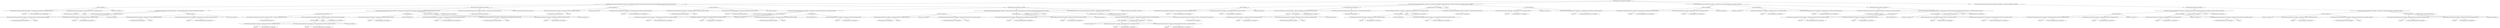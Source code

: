 strict digraph  {
	"PDN Inversion (InheritanceLink A:ConceptNode B:ConceptNode) :- (InheritanceLink \
B:ConceptNode A:ConceptNode),B:ConceptNode,A:ConceptNode," -> "PDN (InheritanceLink B:ConceptNode A:ConceptNode)";
	"PDN Inversion (InheritanceLink A:ConceptNode B:ConceptNode) :- (InheritanceLink \
B:ConceptNode A:ConceptNode),B:ConceptNode,A:ConceptNode," -> "PDN B:ConceptNode3";
	"PDN Inversion (InheritanceLink A:ConceptNode B:ConceptNode) :- (InheritanceLink \
B:ConceptNode A:ConceptNode),B:ConceptNode,A:ConceptNode," -> "PDN A:ConceptNode10";
	"PDN Deduction (InheritanceLink A:ConceptNode C:ConceptNode) :- (InheritanceLink \
A:ConceptNode B:ConceptNode),(InheritanceLink B:ConceptNode C:ConceptNode),A:Con\
ceptNode,B:ConceptNode,C:ConceptNode," -> "PDN C:ConceptNode7";
	"PDN Deduction (InheritanceLink A:ConceptNode C:ConceptNode) :- (InheritanceLink \
A:ConceptNode B:ConceptNode),(InheritanceLink B:ConceptNode C:ConceptNode),A:Con\
ceptNode,B:ConceptNode,C:ConceptNode," -> "PDN (InheritanceLink A:ConceptNode B:ConceptNode)";
	"PDN Deduction (InheritanceLink A:ConceptNode C:ConceptNode) :- (InheritanceLink \
A:ConceptNode B:ConceptNode),(InheritanceLink B:ConceptNode C:ConceptNode),A:Con\
ceptNode,B:ConceptNode,C:ConceptNode," -> "PDN A:ConceptNode7";
	"PDN Deduction (InheritanceLink A:ConceptNode C:ConceptNode) :- (InheritanceLink \
A:ConceptNode B:ConceptNode),(InheritanceLink B:ConceptNode C:ConceptNode),A:Con\
ceptNode,B:ConceptNode,C:ConceptNode," -> "PDN B:ConceptNode";
	"PDN Deduction (InheritanceLink A:ConceptNode C:ConceptNode) :- (InheritanceLink \
A:ConceptNode B:ConceptNode),(InheritanceLink B:ConceptNode C:ConceptNode),A:Con\
ceptNode,B:ConceptNode,C:ConceptNode," -> "PDN (InheritanceLink B:ConceptNode C:ConceptNode)";
	"PDN Inversion (InheritanceLink A:ConceptNode $1000203) :- (InheritanceLink $1000\
203 A:ConceptNode),$1000203,A:ConceptNode," -> "PDN $12";
	"PDN Inversion (InheritanceLink A:ConceptNode $1000203) :- (InheritanceLink $1000\
203 A:ConceptNode),$1000203,A:ConceptNode," -> "PDN A:ConceptNode2";
	"PDN Inversion (InheritanceLink A:ConceptNode $1000203) :- (InheritanceLink $1000\
203 A:ConceptNode),$1000203,A:ConceptNode," -> "PDN (InheritanceLink $1 A:ConceptNode)";
	"PDN A:ConceptNode4" -> "PDN ModusPonens PredictiveImplicationLink A:ConceptNode :- (PredictiveImplicatio\
nLink $1000256 A:ConceptNode),$1000256,3";
	"PDN A:ConceptNode4" -> "PDN ModusPonens ImplicationLink A:ConceptNode :- (ImplicationLink $1000249 A:Con\
ceptNode),$1000249,3";
	"PDN A:ConceptNode4" -> "PDN Lookup A:ConceptNode :- 3";
	"PDN ModusPonens PredictiveImplicationLink A:ConceptNode :- (PredictiveImplicatio\
nLink $1000256 A:ConceptNode),$1000256,5" -> "PDN $123";
	"PDN ModusPonens PredictiveImplicationLink A:ConceptNode :- (PredictiveImplicatio\
nLink $1000256 A:ConceptNode),$1000256,5" -> "PDN (PredictiveImplicationLink $1 A:ConceptNode)5";
	"PDN ModusPonens PredictiveImplicationLink A:ConceptNode :- (PredictiveImplicatio\
nLink $1000256 A:ConceptNode),$1000256,4" -> "PDN $120";
	"PDN ModusPonens PredictiveImplicationLink A:ConceptNode :- (PredictiveImplicatio\
nLink $1000256 A:ConceptNode),$1000256,4" -> "PDN (PredictiveImplicationLink $1 A:ConceptNode)4";
	"PDN ModusPonens PredictiveImplicationLink A:ConceptNode :- (PredictiveImplicatio\
nLink $1000256 A:ConceptNode),$1000256,3" -> "PDN $116";
	"PDN ModusPonens PredictiveImplicationLink A:ConceptNode :- (PredictiveImplicatio\
nLink $1000256 A:ConceptNode),$1000256,3" -> "PDN (PredictiveImplicationLink $1 A:ConceptNode)3";
	"PDN ModusPonens PredictiveImplicationLink A:ConceptNode :- (PredictiveImplicatio\
nLink $1000256 A:ConceptNode),$1000256,2" -> "PDN $19";
	"PDN ModusPonens PredictiveImplicationLink A:ConceptNode :- (PredictiveImplicatio\
nLink $1000256 A:ConceptNode),$1000256,2" -> "PDN (PredictiveImplicationLink $1 A:ConceptNode)2";
	"PDN A:ConceptNode3" -> "PDN ModusPonens PredictiveImplicationLink A:ConceptNode :- (PredictiveImplicatio\
nLink $1000256 A:ConceptNode),$1000256,4";
	"PDN A:ConceptNode3" -> "PDN ModusPonens ImplicationLink A:ConceptNode :- (ImplicationLink $1000249 A:Con\
ceptNode),$1000249,4";
	"PDN A:ConceptNode3" -> "PDN Lookup A:ConceptNode :- 4";
	"PDN A:ConceptNode2" -> "PDN ModusPonens ImplicationLink A:ConceptNode :- (ImplicationLink $1000249 A:Con\
ceptNode),$1000249,";
	"PDN A:ConceptNode2" -> "PDN ModusPonens PredictiveImplicationLink A:ConceptNode :- (PredictiveImplicatio\
nLink $1000256 A:ConceptNode),$1000256,";
	"PDN A:ConceptNode2" -> "PDN Lookup A:ConceptNode :- ";
	"PDN ModusPonens PredictiveImplicationLink B:ConceptNode :- (PredictiveImplicatio\
nLink $1000699 B:ConceptNode),$1000699,2" -> "PDN (PredictiveImplicationLink $1 B:ConceptNode)2";
	"PDN ModusPonens PredictiveImplicationLink B:ConceptNode :- (PredictiveImplicatio\
nLink $1000699 B:ConceptNode),$1000699,2" -> "PDN $139";
	"PDN ModusPonens PredictiveImplicationLink B:ConceptNode :- (PredictiveImplicatio\
nLink $1000699 B:ConceptNode),$1000699,5" -> "PDN (PredictiveImplicationLink $1 B:ConceptNode)5";
	"PDN ModusPonens PredictiveImplicationLink B:ConceptNode :- (PredictiveImplicatio\
nLink $1000699 B:ConceptNode),$1000699,5" -> "PDN $157";
	"PDN ModusPonens PredictiveImplicationLink A:ConceptNode :- (PredictiveImplicatio\
nLink $1000256 A:ConceptNode),$1000256," -> "PDN (PredictiveImplicationLink $1 A:ConceptNode)";
	"PDN ModusPonens PredictiveImplicationLink A:ConceptNode :- (PredictiveImplicatio\
nLink $1000256 A:ConceptNode),$1000256," -> "PDN $14";
	"PDN Inversion (InheritanceLink B:ConceptNode C:ConceptNode) :- (InheritanceLink \
C:ConceptNode B:ConceptNode),C:ConceptNode,B:ConceptNode," -> "PDN (InheritanceLink C:ConceptNode B:ConceptNode)";
	"PDN Inversion (InheritanceLink B:ConceptNode C:ConceptNode) :- (InheritanceLink \
C:ConceptNode B:ConceptNode),C:ConceptNode,B:ConceptNode," -> "PDN C:ConceptNode10";
	"PDN Inversion (InheritanceLink B:ConceptNode C:ConceptNode) :- (InheritanceLink \
C:ConceptNode B:ConceptNode),C:ConceptNode,B:ConceptNode," -> "PDN B:ConceptNode5";
	"PDN SubsetLink=>InheritanceLink (InheritanceLink C:ConceptNode A:ConceptNode) :-\
 (SubsetLink C:ConceptNode A:ConceptNode)," -> "PDN (SubsetLink C:ConceptNode A:ConceptNode)";
	"PDN ModusPonens PredictiveImplicationLink A:ConceptNode :- (PredictiveImplicatio\
nLink $1000256 A:ConceptNode),$1000256,6" -> "PDN $129";
	"PDN ModusPonens PredictiveImplicationLink A:ConceptNode :- (PredictiveImplicatio\
nLink $1000256 A:ConceptNode),$1000256,6" -> "PDN (PredictiveImplicationLink $1 A:ConceptNode)6";
	"PDN A:ConceptNode" -> "PDN ModusPonens PredictiveImplicationLink A:ConceptNode :- (PredictiveImplicatio\
nLink $1000256 A:ConceptNode),$1000256,2";
	"PDN A:ConceptNode" -> "PDN ModusPonens ImplicationLink A:ConceptNode :- (ImplicationLink $1000249 A:Con\
ceptNode),$1000249,2";
	"PDN A:ConceptNode" -> "PDN Lookup A:ConceptNode :- 2";
	"PDN ModusPonens PredictiveImplicationLink C:ConceptNode :- (PredictiveImplicatio\
nLink $1000344 C:ConceptNode),$1000344,9" -> "PDN $151";
	"PDN ModusPonens PredictiveImplicationLink C:ConceptNode :- (PredictiveImplicatio\
nLink $1000344 C:ConceptNode),$1000344,9" -> "PDN (PredictiveImplicationLink $1 C:ConceptNode)9";
	"PDN Deduction (InheritanceLink B:ConceptNode C:ConceptNode) :- (InheritanceLink \
B:ConceptNode $1000631),(InheritanceLink $1000631 C:ConceptNode),B:ConceptNode,$\
1000631,C:ConceptNode," -> "PDN C:ConceptNode8";
	"PDN Deduction (InheritanceLink B:ConceptNode C:ConceptNode) :- (InheritanceLink \
B:ConceptNode $1000631),(InheritanceLink $1000631 C:ConceptNode),B:ConceptNode,$\
1000631,C:ConceptNode," -> "PDN B:ConceptNode4";
	"PDN Deduction (InheritanceLink B:ConceptNode C:ConceptNode) :- (InheritanceLink \
B:ConceptNode $1000631),(InheritanceLink $1000631 C:ConceptNode),B:ConceptNode,$\
1000631,C:ConceptNode," -> "PDN (InheritanceLink B:ConceptNode $1)";
	"PDN Deduction (InheritanceLink B:ConceptNode C:ConceptNode) :- (InheritanceLink \
B:ConceptNode $1000631),(InheritanceLink $1000631 C:ConceptNode),B:ConceptNode,$\
1000631,C:ConceptNode," -> "PDN $142";
	"PDN Deduction (InheritanceLink B:ConceptNode C:ConceptNode) :- (InheritanceLink \
B:ConceptNode $1000631),(InheritanceLink $1000631 C:ConceptNode),B:ConceptNode,$\
1000631,C:ConceptNode," -> "PDN (InheritanceLink $1 C:ConceptNode)2";
	"PDN ModusPonens ImplicationLink A:ConceptNode :- (ImplicationLink $1000249 A:Con\
ceptNode),$1000249," -> "PDN $13";
	"PDN ModusPonens ImplicationLink A:ConceptNode :- (ImplicationLink $1000249 A:Con\
ceptNode),$1000249," -> "PDN (ImplicationLink $1 A:ConceptNode)";
	"PDN ModusPonens PredictiveImplicationLink C:ConceptNode :- (PredictiveImplicatio\
nLink $1000344 C:ConceptNode),$1000344,10" -> "PDN $159";
	"PDN ModusPonens PredictiveImplicationLink C:ConceptNode :- (PredictiveImplicatio\
nLink $1000344 C:ConceptNode),$1000344,10" -> "PDN (PredictiveImplicationLink $1 C:ConceptNode)10";
	"PDN Inversion (InheritanceLink $1000229 C:ConceptNode) :- (InheritanceLink C:Con\
ceptNode $1000229),C:ConceptNode,$1000229,2" -> "PDN C:ConceptNode9";
	"PDN Inversion (InheritanceLink $1000229 C:ConceptNode) :- (InheritanceLink C:Con\
ceptNode $1000229),C:ConceptNode,$1000229,2" -> "PDN (InheritanceLink C:ConceptNode $1)3";
	"PDN Inversion (InheritanceLink $1000229 C:ConceptNode) :- (InheritanceLink C:Con\
ceptNode $1000229),C:ConceptNode,$1000229,2" -> "PDN $143";
	"PDN ModusPonens PredictiveImplicationLink B:ConceptNode :- (PredictiveImplicatio\
nLink $1000699 B:ConceptNode),$1000699," -> "PDN (PredictiveImplicationLink $1 B:ConceptNode)";
	"PDN ModusPonens PredictiveImplicationLink B:ConceptNode :- (PredictiveImplicatio\
nLink $1000699 B:ConceptNode),$1000699," -> "PDN $137";
	"PDN ModusPonens ImplicationLink A:ConceptNode :- (ImplicationLink $1000249 A:Con\
ceptNode),$1000249,9" -> "PDN (ImplicationLink $1 A:ConceptNode)9";
	"PDN ModusPonens ImplicationLink A:ConceptNode :- (ImplicationLink $1000249 A:Con\
ceptNode),$1000249,9" -> "PDN $140";
	"PDN (InheritanceLink A:ConceptNode $1)" -> "PDN Inversion (InheritanceLink A:ConceptNode $1000203) :- (InheritanceLink $1000\
203 A:ConceptNode),$1000203,A:ConceptNode,";
	"PDN (InheritanceLink A:ConceptNode $1)" -> "PDN SubsetLink=>InheritanceLink (InheritanceLink A:ConceptNode $1000214) :- (Sub\
setLink A:ConceptNode $1000214),";
	"PDN A:ConceptNode9" -> "PDN ModusPonens ImplicationLink A:ConceptNode :- (ImplicationLink $1000249 A:Con\
ceptNode),$1000249,7";
	"PDN A:ConceptNode9" -> "PDN ModusPonens PredictiveImplicationLink A:ConceptNode :- (PredictiveImplicatio\
nLink $1000256 A:ConceptNode),$1000256,7";
	"PDN A:ConceptNode9" -> "PDN Lookup A:ConceptNode :- 7";
	"PDN (InheritanceLink A:ConceptNode $1)2" -> "PDN SubsetLink=>InheritanceLink (InheritanceLink A:ConceptNode $1000214) :- (Sub\
setLink A:ConceptNode $1000214),2";
	"PDN (InheritanceLink A:ConceptNode $1)2" -> "PDN Inversion (InheritanceLink A:ConceptNode $1000203) :- (InheritanceLink $1000\
203 A:ConceptNode),$1000203,A:ConceptNode,2";
	"PDN A:ConceptNode8" -> "PDN ModusPonens ImplicationLink A:ConceptNode :- (ImplicationLink $1000249 A:Con\
ceptNode),$1000249,8";
	"PDN A:ConceptNode8" -> "PDN Lookup A:ConceptNode :- 8";
	"PDN A:ConceptNode8" -> "PDN ModusPonens PredictiveImplicationLink A:ConceptNode :- (PredictiveImplicatio\
nLink $1000256 A:ConceptNode),$1000256,8";
	"PDN ModusPonens ImplicationLink A:ConceptNode :- (ImplicationLink $1000249 A:Con\
ceptNode),$1000249,7" -> "PDN $132";
	"PDN ModusPonens ImplicationLink A:ConceptNode :- (ImplicationLink $1000249 A:Con\
ceptNode),$1000249,7" -> "PDN (ImplicationLink $1 A:ConceptNode)7";
	"PDN ModusPonens ImplicationLink A:ConceptNode :- (ImplicationLink $1000249 A:Con\
ceptNode),$1000249,6" -> "PDN $128";
	"PDN ModusPonens ImplicationLink A:ConceptNode :- (ImplicationLink $1000249 A:Con\
ceptNode),$1000249,6" -> "PDN (ImplicationLink $1 A:ConceptNode)6";
	"PDN ModusPonens ImplicationLink C:ConceptNode :- (ImplicationLink $1000337 C:Con\
ceptNode),$1000337," -> "PDN $16";
	"PDN ModusPonens ImplicationLink C:ConceptNode :- (ImplicationLink $1000337 C:Con\
ceptNode),$1000337," -> "PDN (ImplicationLink $1 C:ConceptNode)";
	"PDN ModusPonens ImplicationLink A:ConceptNode :- (ImplicationLink $1000249 A:Con\
ceptNode),$1000249,4" -> "PDN $119";
	"PDN ModusPonens ImplicationLink A:ConceptNode :- (ImplicationLink $1000249 A:Con\
ceptNode),$1000249,4" -> "PDN (ImplicationLink $1 A:ConceptNode)4";
	"PDN ModusPonens ImplicationLink A:ConceptNode :- (ImplicationLink $1000249 A:Con\
ceptNode),$1000249,3" -> "PDN $115";
	"PDN ModusPonens ImplicationLink A:ConceptNode :- (ImplicationLink $1000249 A:Con\
ceptNode),$1000249,3" -> "PDN (ImplicationLink $1 A:ConceptNode)3";
	"PDN ModusPonens ImplicationLink A:ConceptNode :- (ImplicationLink $1000249 A:Con\
ceptNode),$1000249,2" -> "PDN $18";
	"PDN ModusPonens ImplicationLink A:ConceptNode :- (ImplicationLink $1000249 A:Con\
ceptNode),$1000249,2" -> "PDN (ImplicationLink $1 A:ConceptNode)2";
	"PDN ModusPonens ImplicationLink A:ConceptNode :- (ImplicationLink $1000249 A:Con\
ceptNode),$1000249,8" -> "PDN $134";
	"PDN ModusPonens ImplicationLink A:ConceptNode :- (ImplicationLink $1000249 A:Con\
ceptNode),$1000249,8" -> "PDN (ImplicationLink $1 A:ConceptNode)8";
	"PDN A:ConceptNode5" -> "PDN ModusPonens PredictiveImplicationLink A:ConceptNode :- (PredictiveImplicatio\
nLink $1000256 A:ConceptNode),$1000256,5";
	"PDN A:ConceptNode5" -> "PDN ModusPonens ImplicationLink A:ConceptNode :- (ImplicationLink $1000249 A:Con\
ceptNode),$1000249,5";
	"PDN A:ConceptNode5" -> "PDN Lookup A:ConceptNode :- 5";
	"PDN ModusPonens ImplicationLink B:ConceptNode :- (ImplicationLink $1000692 B:Con\
ceptNode),$1000692," -> "PDN $136";
	"PDN ModusPonens ImplicationLink B:ConceptNode :- (ImplicationLink $1000692 B:Con\
ceptNode),$1000692," -> "PDN (ImplicationLink $1 B:ConceptNode)";
	"PDN (SubsetLink A:ConceptNode C:ConceptNode)" -> "PDN Deduction (SubsetLink A:ConceptNode C:ConceptNode) :- (SubsetLink A:ConceptN\
ode $1000482),(SubsetLink $1000482 C:ConceptNode),A:ConceptNode,$1000482,C:Conce\
ptNode,";
	"PDN (SubsetLink A:ConceptNode C:ConceptNode)" -> "PDN Inversion (SubsetLink A:ConceptNode C:ConceptNode) :- (SubsetLink C:ConceptN\
ode A:ConceptNode),C:ConceptNode,A:ConceptNode,";
	"PDN A:ConceptNode7" -> "PDN ModusPonens ImplicationLink A:ConceptNode :- (ImplicationLink $1000249 A:Con\
ceptNode),$1000249,10";
	"PDN A:ConceptNode7" -> "PDN Lookup A:ConceptNode :- 10";
	"PDN A:ConceptNode7" -> "PDN ModusPonens PredictiveImplicationLink A:ConceptNode :- (PredictiveImplicatio\
nLink $1000256 A:ConceptNode),$1000256,10";
	"PDN C:ConceptNode7" -> "PDN ModusPonens PredictiveImplicationLink C:ConceptNode :- (PredictiveImplicatio\
nLink $1000344 C:ConceptNode),$1000344,10";
	"PDN C:ConceptNode7" -> "PDN ModusPonens ImplicationLink C:ConceptNode :- (ImplicationLink $1000337 C:Con\
ceptNode),$1000337,10";
	"PDN C:ConceptNode7" -> "PDN Lookup C:ConceptNode :- 10";
	"PDN C:ConceptNode6" -> "PDN Lookup C:ConceptNode :- 6";
	"PDN C:ConceptNode6" -> "PDN ModusPonens ImplicationLink C:ConceptNode :- (ImplicationLink $1000337 C:Con\
ceptNode),$1000337,6";
	"PDN C:ConceptNode6" -> "PDN ModusPonens PredictiveImplicationLink C:ConceptNode :- (PredictiveImplicatio\
nLink $1000344 C:ConceptNode),$1000344,6";
	"PDN C:ConceptNode5" -> "PDN ModusPonens ImplicationLink C:ConceptNode :- (ImplicationLink $1000337 C:Con\
ceptNode),$1000337,5";
	"PDN C:ConceptNode5" -> "PDN Lookup C:ConceptNode :- 5";
	"PDN C:ConceptNode5" -> "PDN ModusPonens PredictiveImplicationLink C:ConceptNode :- (PredictiveImplicatio\
nLink $1000344 C:ConceptNode),$1000344,5";
	"PDN C:ConceptNode4" -> "PDN Lookup C:ConceptNode :- 3";
	"PDN C:ConceptNode4" -> "PDN ModusPonens ImplicationLink C:ConceptNode :- (ImplicationLink $1000337 C:Con\
ceptNode),$1000337,3";
	"PDN C:ConceptNode4" -> "PDN ModusPonens PredictiveImplicationLink C:ConceptNode :- (PredictiveImplicatio\
nLink $1000344 C:ConceptNode),$1000344,3";
	"PDN C:ConceptNode3" -> "PDN Lookup C:ConceptNode :- 4";
	"PDN C:ConceptNode3" -> "PDN ModusPonens ImplicationLink C:ConceptNode :- (ImplicationLink $1000337 C:Con\
ceptNode),$1000337,4";
	"PDN C:ConceptNode3" -> "PDN ModusPonens PredictiveImplicationLink C:ConceptNode :- (PredictiveImplicatio\
nLink $1000344 C:ConceptNode),$1000344,4";
	"PDN C:ConceptNode2" -> "PDN ModusPonens ImplicationLink C:ConceptNode :- (ImplicationLink $1000337 C:Con\
ceptNode),$1000337,";
	"PDN C:ConceptNode2" -> "PDN Lookup C:ConceptNode :- ";
	"PDN C:ConceptNode2" -> "PDN ModusPonens PredictiveImplicationLink C:ConceptNode :- (PredictiveImplicatio\
nLink $1000344 C:ConceptNode),$1000344,";
	"PDN C:ConceptNode9" -> "PDN Lookup C:ConceptNode :- 7";
	"PDN C:ConceptNode9" -> "PDN ModusPonens ImplicationLink C:ConceptNode :- (ImplicationLink $1000337 C:Con\
ceptNode),$1000337,7";
	"PDN C:ConceptNode9" -> "PDN ModusPonens PredictiveImplicationLink C:ConceptNode :- (PredictiveImplicatio\
nLink $1000344 C:ConceptNode),$1000344,7";
	"PDN C:ConceptNode8" -> "PDN ModusPonens ImplicationLink C:ConceptNode :- (ImplicationLink $1000337 C:Con\
ceptNode),$1000337,8";
	"PDN C:ConceptNode8" -> "PDN Lookup C:ConceptNode :- 8";
	"PDN C:ConceptNode8" -> "PDN ModusPonens PredictiveImplicationLink C:ConceptNode :- (PredictiveImplicatio\
nLink $1000344 C:ConceptNode),$1000344,8";
	"PDN ModusPonens ImplicationLink C:ConceptNode :- (ImplicationLink $1000337 C:Con\
ceptNode),$1000337,7" -> "PDN $144";
	"PDN ModusPonens ImplicationLink C:ConceptNode :- (ImplicationLink $1000337 C:Con\
ceptNode),$1000337,7" -> "PDN (ImplicationLink $1 C:ConceptNode)7";
	"PDN ModusPonens ImplicationLink C:ConceptNode :- (ImplicationLink $1000337 C:Con\
ceptNode),$1000337,6" -> "PDN $126";
	"PDN ModusPonens ImplicationLink C:ConceptNode :- (ImplicationLink $1000337 C:Con\
ceptNode),$1000337,6" -> "PDN (ImplicationLink $1 C:ConceptNode)6";
	"PDN ModusPonens ImplicationLink C:ConceptNode :- (ImplicationLink $1000337 C:Con\
ceptNode),$1000337,5" -> "PDN $124";
	"PDN ModusPonens ImplicationLink C:ConceptNode :- (ImplicationLink $1000337 C:Con\
ceptNode),$1000337,5" -> "PDN (ImplicationLink $1 C:ConceptNode)5";
	"PDN ModusPonens ImplicationLink C:ConceptNode :- (ImplicationLink $1000337 C:Con\
ceptNode),$1000337,4" -> "PDN $117";
	"PDN ModusPonens ImplicationLink C:ConceptNode :- (ImplicationLink $1000337 C:Con\
ceptNode),$1000337,4" -> "PDN (ImplicationLink $1 C:ConceptNode)4";
	"PDN ModusPonens ImplicationLink C:ConceptNode :- (ImplicationLink $1000337 C:Con\
ceptNode),$1000337,3" -> "PDN $113";
	"PDN ModusPonens ImplicationLink C:ConceptNode :- (ImplicationLink $1000337 C:Con\
ceptNode),$1000337,3" -> "PDN (ImplicationLink $1 C:ConceptNode)3";
	"PDN ModusPonens ImplicationLink C:ConceptNode :- (ImplicationLink $1000337 C:Con\
ceptNode),$1000337,2" -> "PDN $110";
	"PDN ModusPonens ImplicationLink C:ConceptNode :- (ImplicationLink $1000337 C:Con\
ceptNode),$1000337,2" -> "PDN (ImplicationLink $1 C:ConceptNode)2";
	"PDN ModusPonens ImplicationLink C:ConceptNode :- (ImplicationLink $1000337 C:Con\
ceptNode),$1000337,9" -> "PDN $150";
	"PDN ModusPonens ImplicationLink C:ConceptNode :- (ImplicationLink $1000337 C:Con\
ceptNode),$1000337,9" -> "PDN (ImplicationLink $1 C:ConceptNode)9";
	"PDN ModusPonens ImplicationLink C:ConceptNode :- (ImplicationLink $1000337 C:Con\
ceptNode),$1000337,8" -> "PDN (ImplicationLink $1 C:ConceptNode)8";
	"PDN ModusPonens ImplicationLink C:ConceptNode :- (ImplicationLink $1000337 C:Con\
ceptNode),$1000337,8" -> "PDN $148";
	"PDN A:ConceptNode6" -> "PDN ModusPonens ImplicationLink A:ConceptNode :- (ImplicationLink $1000249 A:Con\
ceptNode),$1000249,6";
	"PDN A:ConceptNode6" -> "PDN ModusPonens PredictiveImplicationLink A:ConceptNode :- (PredictiveImplicatio\
nLink $1000256 A:ConceptNode),$1000256,6";
	"PDN A:ConceptNode6" -> "PDN Lookup A:ConceptNode :- 6";
	"PDN (InheritanceLink A:ConceptNode B:ConceptNode)" -> "PDN Inversion (InheritanceLink A:ConceptNode B:ConceptNode) :- (InheritanceLink \
B:ConceptNode A:ConceptNode),B:ConceptNode,A:ConceptNode,";
	"PDN (InheritanceLink A:ConceptNode B:ConceptNode)" -> "PDN Deduction (InheritanceLink A:ConceptNode B:ConceptNode) :- (InheritanceLink \
A:ConceptNode $1000582),(InheritanceLink $1000582 B:ConceptNode),A:ConceptNode,$\
1000582,B:ConceptNode,";
	"PDN (InheritanceLink A:ConceptNode B:ConceptNode)" -> "PDN SubsetLink=>InheritanceLink (InheritanceLink A:ConceptNode B:ConceptNode) :-\
 (SubsetLink A:ConceptNode B:ConceptNode),";
	"PDN (InheritanceLink A:ConceptNode B:ConceptNode)" -> "PDN Lookup (InheritanceLink A:ConceptNode B:ConceptNode) :- ";
	"PDN (InheritanceLink $1 C:ConceptNode)" -> "PDN Inversion (InheritanceLink $1000229 C:ConceptNode) :- (InheritanceLink C:Con\
ceptNode $1000229),C:ConceptNode,$1000229,";
	"PDN (InheritanceLink $1 C:ConceptNode)" -> "PDN SubsetLink=>InheritanceLink (InheritanceLink $1000240 C:ConceptNode) :- (Sub\
setLink $1000240 C:ConceptNode),";
	"PDN Deduction (InheritanceLink C:ConceptNode A:ConceptNode) :- (InheritanceLink \
C:ConceptNode $1000390),(InheritanceLink $1000390 A:ConceptNode),C:ConceptNode,$\
1000390,A:ConceptNode," -> "PDN (InheritanceLink C:ConceptNode $1)2";
	"PDN Deduction (InheritanceLink C:ConceptNode A:ConceptNode) :- (InheritanceLink \
C:ConceptNode $1000390),(InheritanceLink $1000390 A:ConceptNode),C:ConceptNode,$\
1000390,A:ConceptNode," -> "PDN $112";
	"PDN Deduction (InheritanceLink C:ConceptNode A:ConceptNode) :- (InheritanceLink \
C:ConceptNode $1000390),(InheritanceLink $1000390 A:ConceptNode),C:ConceptNode,$\
1000390,A:ConceptNode," -> "PDN A:ConceptNode4";
	"PDN Deduction (InheritanceLink C:ConceptNode A:ConceptNode) :- (InheritanceLink \
C:ConceptNode $1000390),(InheritanceLink $1000390 A:ConceptNode),C:ConceptNode,$\
1000390,A:ConceptNode," -> "PDN C:ConceptNode4";
	"PDN Deduction (InheritanceLink C:ConceptNode A:ConceptNode) :- (InheritanceLink \
C:ConceptNode $1000390),(InheritanceLink $1000390 A:ConceptNode),C:ConceptNode,$\
1000390,A:ConceptNode," -> "PDN (InheritanceLink $1 A:ConceptNode)2";
	"PDN SubsetLink=>InheritanceLink (InheritanceLink B:ConceptNode C:ConceptNode) :-\
 (SubsetLink B:ConceptNode C:ConceptNode)," -> "PDN (SubsetLink B:ConceptNode C:ConceptNode)";
	"PDN ModusPonens PredictiveImplicationLink C:ConceptNode :- (PredictiveImplicatio\
nLink $1000344 C:ConceptNode),$1000344,8" -> "PDN (PredictiveImplicationLink $1 C:ConceptNode)8";
	"PDN ModusPonens PredictiveImplicationLink C:ConceptNode :- (PredictiveImplicatio\
nLink $1000344 C:ConceptNode),$1000344,8" -> "PDN $149";
	"PDN SubsetLink=>InheritanceLink (InheritanceLink A:ConceptNode $1000214) :- (Sub\
setLink A:ConceptNode $1000214),2" -> "PDN (SubsetLink A:ConceptNode $1)3";
	"PDN Deduction (SubsetLink A:ConceptNode C:ConceptNode) :- (SubsetLink A:ConceptN\
ode $1000482),(SubsetLink $1000482 C:ConceptNode),A:ConceptNode,$1000482,C:Conce\
ptNode," -> "PDN (SubsetLink $1 C:ConceptNode)2";
	"PDN Deduction (SubsetLink A:ConceptNode C:ConceptNode) :- (SubsetLink A:ConceptN\
ode $1000482),(SubsetLink $1000482 C:ConceptNode),A:ConceptNode,$1000482,C:Conce\
ptNode," -> "PDN C:ConceptNode5";
	"PDN Deduction (SubsetLink A:ConceptNode C:ConceptNode) :- (SubsetLink A:ConceptN\
ode $1000482),(SubsetLink $1000482 C:ConceptNode),A:ConceptNode,$1000482,C:Conce\
ptNode," -> "PDN A:ConceptNode5";
	"PDN Deduction (SubsetLink A:ConceptNode C:ConceptNode) :- (SubsetLink A:ConceptN\
ode $1000482),(SubsetLink $1000482 C:ConceptNode),A:ConceptNode,$1000482,C:Conce\
ptNode," -> "PDN $121";
	"PDN Deduction (SubsetLink A:ConceptNode C:ConceptNode) :- (SubsetLink A:ConceptN\
ode $1000482),(SubsetLink $1000482 C:ConceptNode),A:ConceptNode,$1000482,C:Conce\
ptNode," -> "PDN (SubsetLink A:ConceptNode $1)2";
	"PDN Deduction (InheritanceLink A:ConceptNode C:ConceptNode) :- (InheritanceLink \
A:ConceptNode $1000046),(InheritanceLink $1000046 C:ConceptNode),A:ConceptNode,$\
1000046,C:ConceptNode," -> "PDN A:ConceptNode";
	"PDN Deduction (InheritanceLink A:ConceptNode C:ConceptNode) :- (InheritanceLink \
A:ConceptNode $1000046),(InheritanceLink $1000046 C:ConceptNode),A:ConceptNode,$\
1000046,C:ConceptNode," -> "PDN (InheritanceLink $1 C:ConceptNode)";
	"PDN Deduction (InheritanceLink A:ConceptNode C:ConceptNode) :- (InheritanceLink \
A:ConceptNode $1000046),(InheritanceLink $1000046 C:ConceptNode),A:ConceptNode,$\
1000046,C:ConceptNode," -> "PDN (InheritanceLink A:ConceptNode $1)";
	"PDN Deduction (InheritanceLink A:ConceptNode C:ConceptNode) :- (InheritanceLink \
A:ConceptNode $1000046),(InheritanceLink $1000046 C:ConceptNode),A:ConceptNode,$\
1000046,C:ConceptNode," -> "PDN $1";
	"PDN Deduction (InheritanceLink A:ConceptNode C:ConceptNode) :- (InheritanceLink \
A:ConceptNode $1000046),(InheritanceLink $1000046 C:ConceptNode),A:ConceptNode,$\
1000046,C:ConceptNode," -> "PDN C:ConceptNode";
	"PDN B:ConceptNode2" -> "PDN ModusPonens ImplicationLink B:ConceptNode :- (ImplicationLink $1000692 B:Con\
ceptNode),$1000692,";
	"PDN B:ConceptNode2" -> "PDN ModusPonens PredictiveImplicationLink B:ConceptNode :- (PredictiveImplicatio\
nLink $1000699 B:ConceptNode),$1000699,";
	"PDN B:ConceptNode2" -> "PDN Lookup B:ConceptNode :- ";
	"PDN B:ConceptNode3" -> "PDN ModusPonens PredictiveImplicationLink B:ConceptNode :- (PredictiveImplicatio\
nLink $1000699 B:ConceptNode),$1000699,2";
	"PDN B:ConceptNode3" -> "PDN ModusPonens ImplicationLink B:ConceptNode :- (ImplicationLink $1000692 B:Con\
ceptNode),$1000692,2";
	"PDN B:ConceptNode3" -> "PDN Lookup B:ConceptNode :- 2";
	"PDN B:ConceptNode4" -> "PDN ModusPonens PredictiveImplicationLink B:ConceptNode :- (PredictiveImplicatio\
nLink $1000699 B:ConceptNode),$1000699,3";
	"PDN B:ConceptNode4" -> "PDN ModusPonens ImplicationLink B:ConceptNode :- (ImplicationLink $1000692 B:Con\
ceptNode),$1000692,3";
	"PDN B:ConceptNode4" -> "PDN Lookup B:ConceptNode :- 3";
	"PDN Inversion (InheritanceLink A:ConceptNode C:ConceptNode) :- (InheritanceLink \
C:ConceptNode A:ConceptNode),C:ConceptNode,A:ConceptNode," -> "PDN A:ConceptNode3";
	"PDN Inversion (InheritanceLink A:ConceptNode C:ConceptNode) :- (InheritanceLink \
C:ConceptNode A:ConceptNode),C:ConceptNode,A:ConceptNode," -> "PDN C:ConceptNode3";
	"PDN Inversion (InheritanceLink A:ConceptNode C:ConceptNode) :- (InheritanceLink \
C:ConceptNode A:ConceptNode),C:ConceptNode,A:ConceptNode," -> "PDN (InheritanceLink C:ConceptNode A:ConceptNode)";
	"PDN ModusPonens ImplicationLink A:ConceptNode :- (ImplicationLink $1000249 A:Con\
ceptNode),$1000249,5" -> "PDN $122";
	"PDN ModusPonens ImplicationLink A:ConceptNode :- (ImplicationLink $1000249 A:Con\
ceptNode),$1000249,5" -> "PDN (ImplicationLink $1 A:ConceptNode)5";
	"PDN SubsetLink=>InheritanceLink (InheritanceLink A:ConceptNode $1000214) :- (Sub\
setLink A:ConceptNode $1000214)," -> "PDN (SubsetLink A:ConceptNode $1)";
	"PDN ModusPonens PredictiveImplicationLink A:ConceptNode :- (PredictiveImplicatio\
nLink $1000256 A:ConceptNode),$1000256,7" -> "PDN $133";
	"PDN ModusPonens PredictiveImplicationLink A:ConceptNode :- (PredictiveImplicatio\
nLink $1000256 A:ConceptNode),$1000256,7" -> "PDN (PredictiveImplicationLink $1 A:ConceptNode)7";
	"PDN Deduction (InheritanceLink A:ConceptNode B:ConceptNode) :- (InheritanceLink \
A:ConceptNode $1000582),(InheritanceLink $1000582 B:ConceptNode),A:ConceptNode,$\
1000582,B:ConceptNode," -> "PDN $130";
	"PDN Deduction (InheritanceLink A:ConceptNode B:ConceptNode) :- (InheritanceLink \
A:ConceptNode $1000582),(InheritanceLink $1000582 B:ConceptNode),A:ConceptNode,$\
1000582,B:ConceptNode," -> "PDN A:ConceptNode8";
	"PDN Deduction (InheritanceLink A:ConceptNode B:ConceptNode) :- (InheritanceLink \
A:ConceptNode $1000582),(InheritanceLink $1000582 B:ConceptNode),A:ConceptNode,$\
1000582,B:ConceptNode," -> "PDN (InheritanceLink A:ConceptNode $1)2";
	"PDN Deduction (InheritanceLink A:ConceptNode B:ConceptNode) :- (InheritanceLink \
A:ConceptNode $1000582),(InheritanceLink $1000582 B:ConceptNode),A:ConceptNode,$\
1000582,B:ConceptNode," -> "PDN B:ConceptNode2";
	"PDN Deduction (InheritanceLink A:ConceptNode B:ConceptNode) :- (InheritanceLink \
A:ConceptNode $1000582),(InheritanceLink $1000582 B:ConceptNode),A:ConceptNode,$\
1000582,B:ConceptNode," -> "PDN (InheritanceLink $1 B:ConceptNode)";
	"PDN B:ConceptNode" -> "PDN ModusPonens PredictiveImplicationLink B:ConceptNode :- (PredictiveImplicatio\
nLink $1000699 B:ConceptNode),$1000699,5";
	"PDN B:ConceptNode" -> "PDN ModusPonens ImplicationLink B:ConceptNode :- (ImplicationLink $1000692 B:Con\
ceptNode),$1000692,5";
	"PDN B:ConceptNode" -> "PDN Lookup B:ConceptNode :- 5";
	"PDN ModusPonens ImplicationLink C:ConceptNode :- (ImplicationLink $1000337 C:Con\
ceptNode),$1000337,10" -> "PDN (ImplicationLink $1 C:ConceptNode)10";
	"PDN ModusPonens ImplicationLink C:ConceptNode :- (ImplicationLink $1000337 C:Con\
ceptNode),$1000337,10" -> "PDN $158";
	"PDN Inversion (InheritanceLink A:ConceptNode $1000203) :- (InheritanceLink $1000\
203 A:ConceptNode),$1000203,A:ConceptNode,2" -> "PDN A:ConceptNode9";
	"PDN Inversion (InheritanceLink A:ConceptNode $1000203) :- (InheritanceLink $1000\
203 A:ConceptNode),$1000203,A:ConceptNode,2" -> "PDN $131";
	"PDN Inversion (InheritanceLink A:ConceptNode $1000203) :- (InheritanceLink $1000\
203 A:ConceptNode),$1000203,A:ConceptNode,2" -> "PDN (InheritanceLink $1 A:ConceptNode)3";
	"PDN Inversion (InheritanceLink $1000229 C:ConceptNode) :- (InheritanceLink C:Con\
ceptNode $1000229),C:ConceptNode,$1000229," -> "PDN $15";
	"PDN Inversion (InheritanceLink $1000229 C:ConceptNode) :- (InheritanceLink C:Con\
ceptNode $1000229),C:ConceptNode,$1000229," -> "PDN C:ConceptNode2";
	"PDN Inversion (InheritanceLink $1000229 C:ConceptNode) :- (InheritanceLink C:Con\
ceptNode $1000229),C:ConceptNode,$1000229," -> "PDN (InheritanceLink C:ConceptNode $1)";
	"PDN ModusPonens PredictiveImplicationLink A:ConceptNode :- (PredictiveImplicatio\
nLink $1000256 A:ConceptNode),$1000256,9" -> "PDN $141";
	"PDN ModusPonens PredictiveImplicationLink A:ConceptNode :- (PredictiveImplicatio\
nLink $1000256 A:ConceptNode),$1000256,9" -> "PDN (PredictiveImplicationLink $1 A:ConceptNode)9";
	"PDN SubsetLink=>InheritanceLink (InheritanceLink A:ConceptNode C:ConceptNode) :-\
 (SubsetLink A:ConceptNode C:ConceptNode)," -> "PDN (SubsetLink A:ConceptNode C:ConceptNode)";
	"PDN C:ConceptNode10" -> "PDN ModusPonens ImplicationLink C:ConceptNode :- (ImplicationLink $1000337 C:Con\
ceptNode),$1000337,9";
	"PDN C:ConceptNode10" -> "PDN ModusPonens PredictiveImplicationLink C:ConceptNode :- (PredictiveImplicatio\
nLink $1000344 C:ConceptNode),$1000344,9";
	"PDN C:ConceptNode10" -> "PDN Lookup C:ConceptNode :- 9";
	"PDN ModusPonens PredictiveImplicationLink B:ConceptNode :- (PredictiveImplicatio\
nLink $1000699 B:ConceptNode),$1000699,3" -> "PDN $147";
	"PDN ModusPonens PredictiveImplicationLink B:ConceptNode :- (PredictiveImplicatio\
nLink $1000699 B:ConceptNode),$1000699,3" -> "PDN (PredictiveImplicationLink $1 B:ConceptNode)3";
	"PDN ModusPonens PredictiveImplicationLink B:ConceptNode :- (PredictiveImplicatio\
nLink $1000699 B:ConceptNode),$1000699,4" -> "PDN (PredictiveImplicationLink $1 B:ConceptNode)4";
	"PDN ModusPonens PredictiveImplicationLink B:ConceptNode :- (PredictiveImplicatio\
nLink $1000699 B:ConceptNode),$1000699,4" -> "PDN $153";
	"PDN (InheritanceLink A:ConceptNode C:ConceptNode)" -> "PDN Deduction (InheritanceLink A:ConceptNode C:ConceptNode) :- (InheritanceLink \
A:ConceptNode B:ConceptNode),(InheritanceLink B:ConceptNode C:ConceptNode),A:Con\
ceptNode,B:ConceptNode,C:ConceptNode,";
	"PDN (InheritanceLink A:ConceptNode C:ConceptNode)" -> "PDN Deduction (InheritanceLink A:ConceptNode C:ConceptNode) :- (InheritanceLink \
A:ConceptNode $1000046),(InheritanceLink $1000046 C:ConceptNode),A:ConceptNode,$\
1000046,C:ConceptNode,";
	"PDN (InheritanceLink A:ConceptNode C:ConceptNode)" -> "PDN Inversion (InheritanceLink A:ConceptNode C:ConceptNode) :- (InheritanceLink \
C:ConceptNode A:ConceptNode),C:ConceptNode,A:ConceptNode,";
	"PDN (InheritanceLink A:ConceptNode C:ConceptNode)" -> "PDN SubsetLink=>InheritanceLink (InheritanceLink A:ConceptNode C:ConceptNode) :-\
 (SubsetLink A:ConceptNode C:ConceptNode),";
	"PDN ModusPonens ImplicationLink B:ConceptNode :- (ImplicationLink $1000692 B:Con\
ceptNode),$1000692,3" -> "PDN $146";
	"PDN ModusPonens ImplicationLink B:ConceptNode :- (ImplicationLink $1000692 B:Con\
ceptNode),$1000692,3" -> "PDN (ImplicationLink $1 B:ConceptNode)3";
	"PDN ModusPonens ImplicationLink A:ConceptNode :- (ImplicationLink $1000249 A:Con\
ceptNode),$1000249,10" -> "PDN (ImplicationLink $1 A:ConceptNode)10";
	"PDN ModusPonens ImplicationLink A:ConceptNode :- (ImplicationLink $1000249 A:Con\
ceptNode),$1000249,10" -> "PDN $154";
	"PDN SubsetLink=>InheritanceLink (InheritanceLink $1000240 C:ConceptNode) :- (Sub\
setLink $1000240 C:ConceptNode),2" -> "PDN (SubsetLink $1 C:ConceptNode)3";
	"PDN (InheritanceLink $1 C:ConceptNode)2" -> "PDN Inversion (InheritanceLink $1000229 C:ConceptNode) :- (InheritanceLink C:Con\
ceptNode $1000229),C:ConceptNode,$1000229,2";
	"PDN (InheritanceLink $1 C:ConceptNode)2" -> "PDN SubsetLink=>InheritanceLink (InheritanceLink $1000240 C:ConceptNode) :- (Sub\
setLink $1000240 C:ConceptNode),2";
	"PDN C:ConceptNode" -> "PDN ModusPonens ImplicationLink C:ConceptNode :- (ImplicationLink $1000337 C:Con\
ceptNode),$1000337,2";
	"PDN C:ConceptNode" -> "PDN Lookup C:ConceptNode :- 2";
	"PDN C:ConceptNode" -> "PDN ModusPonens PredictiveImplicationLink C:ConceptNode :- (PredictiveImplicatio\
nLink $1000344 C:ConceptNode),$1000344,2";
	"PDN A:ConceptNode10" -> "PDN ModusPonens ImplicationLink A:ConceptNode :- (ImplicationLink $1000249 A:Con\
ceptNode),$1000249,9";
	"PDN A:ConceptNode10" -> "PDN ModusPonens PredictiveImplicationLink A:ConceptNode :- (PredictiveImplicatio\
nLink $1000256 A:ConceptNode),$1000256,9";
	"PDN A:ConceptNode10" -> "PDN Lookup A:ConceptNode :- 9";
	"PDN ModusPonens PredictiveImplicationLink C:ConceptNode :- (PredictiveImplicatio\
nLink $1000344 C:ConceptNode),$1000344," -> "PDN $17";
	"PDN ModusPonens PredictiveImplicationLink C:ConceptNode :- (PredictiveImplicatio\
nLink $1000344 C:ConceptNode),$1000344," -> "PDN (PredictiveImplicationLink $1 C:ConceptNode)";
	"PDN SubsetLink=>InheritanceLink (InheritanceLink A:ConceptNode B:ConceptNode) :-\
 (SubsetLink A:ConceptNode B:ConceptNode)," -> "PDN (SubsetLink A:ConceptNode B:ConceptNode)";
	"PDN Inversion (SubsetLink A:ConceptNode C:ConceptNode) :- (SubsetLink C:ConceptN\
ode A:ConceptNode),C:ConceptNode,A:ConceptNode," -> "PDN C:ConceptNode6";
	"PDN Inversion (SubsetLink A:ConceptNode C:ConceptNode) :- (SubsetLink C:ConceptN\
ode A:ConceptNode),C:ConceptNode,A:ConceptNode," -> "PDN A:ConceptNode6";
	"PDN Inversion (SubsetLink A:ConceptNode C:ConceptNode) :- (SubsetLink C:ConceptN\
ode A:ConceptNode),C:ConceptNode,A:ConceptNode," -> "PDN (SubsetLink C:ConceptNode A:ConceptNode)2";
	"PDN (InheritanceLink B:ConceptNode C:ConceptNode)" -> "PDN Inversion (InheritanceLink B:ConceptNode C:ConceptNode) :- (InheritanceLink \
C:ConceptNode B:ConceptNode),C:ConceptNode,B:ConceptNode,";
	"PDN (InheritanceLink B:ConceptNode C:ConceptNode)" -> "PDN Deduction (InheritanceLink B:ConceptNode C:ConceptNode) :- (InheritanceLink \
B:ConceptNode $1000631),(InheritanceLink $1000631 C:ConceptNode),B:ConceptNode,$\
1000631,C:ConceptNode,";
	"PDN (InheritanceLink B:ConceptNode C:ConceptNode)" -> "PDN SubsetLink=>InheritanceLink (InheritanceLink B:ConceptNode C:ConceptNode) :-\
 (SubsetLink B:ConceptNode C:ConceptNode),";
	"PDN (InheritanceLink B:ConceptNode C:ConceptNode)" -> "PDN Lookup (InheritanceLink B:ConceptNode C:ConceptNode) :- ";
	"PDN ModusPonens PredictiveImplicationLink C:ConceptNode :- (PredictiveImplicatio\
nLink $1000344 C:ConceptNode),$1000344,7" -> "PDN $145";
	"PDN ModusPonens PredictiveImplicationLink C:ConceptNode :- (PredictiveImplicatio\
nLink $1000344 C:ConceptNode),$1000344,7" -> "PDN (PredictiveImplicationLink $1 C:ConceptNode)7";
	"PDN ModusPonens PredictiveImplicationLink C:ConceptNode :- (PredictiveImplicatio\
nLink $1000344 C:ConceptNode),$1000344,6" -> "PDN (PredictiveImplicationLink $1 C:ConceptNode)6";
	"PDN ModusPonens PredictiveImplicationLink C:ConceptNode :- (PredictiveImplicatio\
nLink $1000344 C:ConceptNode),$1000344,6" -> "PDN $127";
	"PDN ModusPonens PredictiveImplicationLink C:ConceptNode :- (PredictiveImplicatio\
nLink $1000344 C:ConceptNode),$1000344,5" -> "PDN (PredictiveImplicationLink $1 C:ConceptNode)5";
	"PDN ModusPonens PredictiveImplicationLink C:ConceptNode :- (PredictiveImplicatio\
nLink $1000344 C:ConceptNode),$1000344,5" -> "PDN $125";
	"PDN SubsetLink=>InheritanceLink (InheritanceLink $1000240 C:ConceptNode) :- (Sub\
setLink $1000240 C:ConceptNode)," -> "PDN (SubsetLink $1 C:ConceptNode)";
	"PDN ModusPonens PredictiveImplicationLink C:ConceptNode :- (PredictiveImplicatio\
nLink $1000344 C:ConceptNode),$1000344,4" -> "PDN $118";
	"PDN ModusPonens PredictiveImplicationLink C:ConceptNode :- (PredictiveImplicatio\
nLink $1000344 C:ConceptNode),$1000344,4" -> "PDN (PredictiveImplicationLink $1 C:ConceptNode)4";
	"PDN B:ConceptNode5" -> "PDN Lookup B:ConceptNode :- 4";
	"PDN B:ConceptNode5" -> "PDN ModusPonens PredictiveImplicationLink B:ConceptNode :- (PredictiveImplicatio\
nLink $1000699 B:ConceptNode),$1000699,4";
	"PDN B:ConceptNode5" -> "PDN ModusPonens ImplicationLink B:ConceptNode :- (ImplicationLink $1000692 B:Con\
ceptNode),$1000692,4";
	"PDN ModusPonens PredictiveImplicationLink C:ConceptNode :- (PredictiveImplicatio\
nLink $1000344 C:ConceptNode),$1000344,3" -> "PDN $114";
	"PDN ModusPonens PredictiveImplicationLink C:ConceptNode :- (PredictiveImplicatio\
nLink $1000344 C:ConceptNode),$1000344,3" -> "PDN (PredictiveImplicationLink $1 C:ConceptNode)3";
	"PDN ModusPonens PredictiveImplicationLink C:ConceptNode :- (PredictiveImplicatio\
nLink $1000344 C:ConceptNode),$1000344,2" -> "PDN $111";
	"PDN ModusPonens PredictiveImplicationLink C:ConceptNode :- (PredictiveImplicatio\
nLink $1000344 C:ConceptNode),$1000344,2" -> "PDN (PredictiveImplicationLink $1 C:ConceptNode)2";
	"PDN ModusPonens ImplicationLink B:ConceptNode :- (ImplicationLink $1000692 B:Con\
ceptNode),$1000692,5" -> "PDN $156";
	"PDN ModusPonens ImplicationLink B:ConceptNode :- (ImplicationLink $1000692 B:Con\
ceptNode),$1000692,5" -> "PDN (ImplicationLink $1 B:ConceptNode)5";
	"PDN ModusPonens ImplicationLink B:ConceptNode :- (ImplicationLink $1000692 B:Con\
ceptNode),$1000692,4" -> "PDN $152";
	"PDN ModusPonens ImplicationLink B:ConceptNode :- (ImplicationLink $1000692 B:Con\
ceptNode),$1000692,4" -> "PDN (ImplicationLink $1 B:ConceptNode)4";
	"PDN ModusPonens PredictiveImplicationLink A:ConceptNode :- (PredictiveImplicatio\
nLink $1000256 A:ConceptNode),$1000256,10" -> "PDN $155";
	"PDN ModusPonens PredictiveImplicationLink A:ConceptNode :- (PredictiveImplicatio\
nLink $1000256 A:ConceptNode),$1000256,10" -> "PDN (PredictiveImplicationLink $1 A:ConceptNode)10";
	"PDN (InheritanceLink C:ConceptNode A:ConceptNode)" -> "PDN SubsetLink=>InheritanceLink (InheritanceLink C:ConceptNode A:ConceptNode) :-\
 (SubsetLink C:ConceptNode A:ConceptNode),";
	"PDN (InheritanceLink C:ConceptNode A:ConceptNode)" -> "PDN Deduction (InheritanceLink C:ConceptNode A:ConceptNode) :- (InheritanceLink \
C:ConceptNode $1000390),(InheritanceLink $1000390 A:ConceptNode),C:ConceptNode,$\
1000390,A:ConceptNode,";
	"PDN ModusPonens ImplicationLink B:ConceptNode :- (ImplicationLink $1000692 B:Con\
ceptNode),$1000692,2" -> "PDN $138";
	"PDN ModusPonens ImplicationLink B:ConceptNode :- (ImplicationLink $1000692 B:Con\
ceptNode),$1000692,2" -> "PDN (ImplicationLink $1 B:ConceptNode)2";
	"PDN ModusPonens PredictiveImplicationLink A:ConceptNode :- (PredictiveImplicatio\
nLink $1000256 A:ConceptNode),$1000256,8" -> "PDN $135";
	"PDN ModusPonens PredictiveImplicationLink A:ConceptNode :- (PredictiveImplicatio\
nLink $1000256 A:ConceptNode),$1000256,8" -> "PDN (PredictiveImplicationLink $1 A:ConceptNode)8";
}
